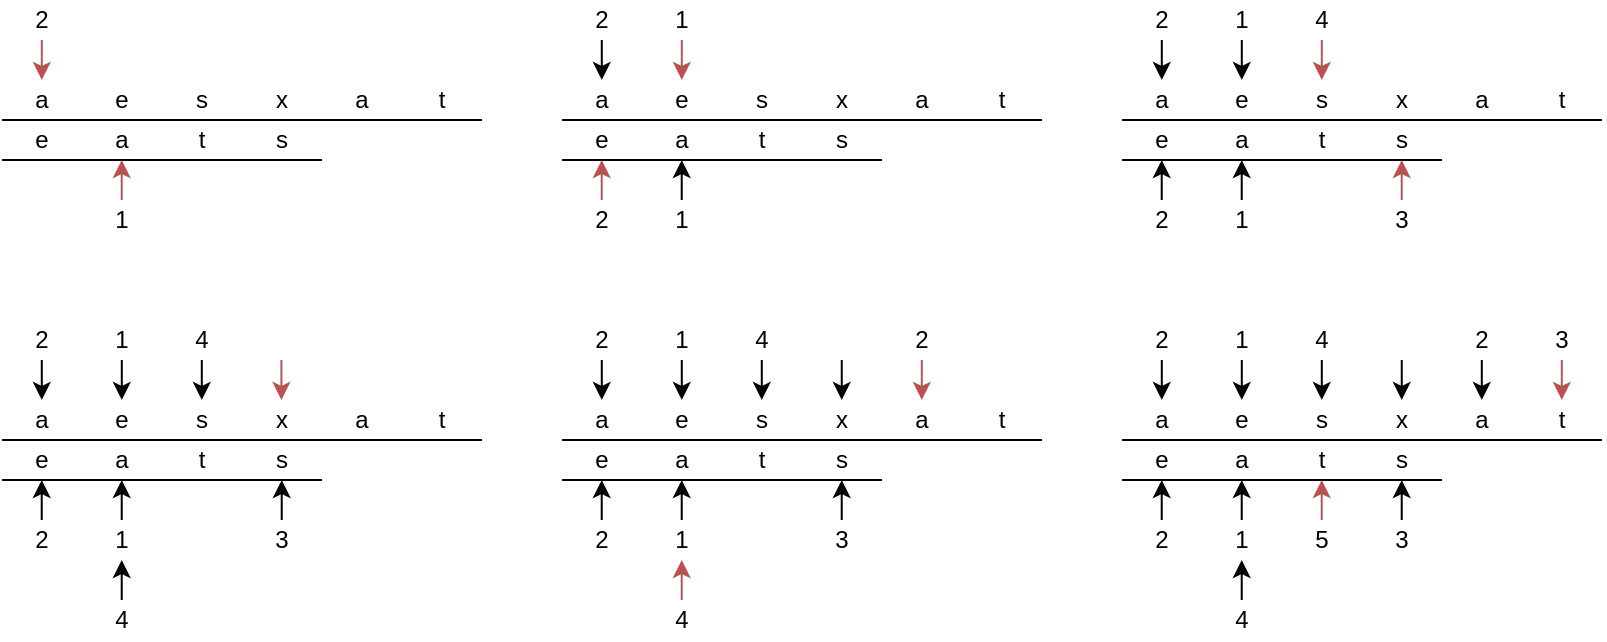 <mxfile version="14.6.13" type="device"><diagram id="9KQrfz8mg3CaBRz9ZuHS" name="第 1 页"><mxGraphModel dx="1125" dy="680" grid="1" gridSize="10" guides="1" tooltips="1" connect="1" arrows="1" fold="1" page="1" pageScale="1" pageWidth="850" pageHeight="1100" math="0" shadow="0"><root><mxCell id="0"/><mxCell id="1" parent="0"/><mxCell id="WBYMMeyZXKcZs9O4UQZ0-1" value="a" style="text;html=1;strokeColor=none;fillColor=none;align=center;verticalAlign=middle;whiteSpace=wrap;rounded=0;" parent="1" vertex="1"><mxGeometry x="40" y="60" width="40" height="20" as="geometry"/></mxCell><mxCell id="WBYMMeyZXKcZs9O4UQZ0-2" value="s" style="text;html=1;strokeColor=none;fillColor=none;align=center;verticalAlign=middle;whiteSpace=wrap;rounded=0;" parent="1" vertex="1"><mxGeometry x="120" y="60" width="40" height="20" as="geometry"/></mxCell><mxCell id="WBYMMeyZXKcZs9O4UQZ0-3" value="e" style="text;html=1;strokeColor=none;fillColor=none;align=center;verticalAlign=middle;whiteSpace=wrap;rounded=0;" parent="1" vertex="1"><mxGeometry x="80" y="60" width="40" height="20" as="geometry"/></mxCell><mxCell id="WBYMMeyZXKcZs9O4UQZ0-4" value="a" style="text;html=1;strokeColor=none;fillColor=none;align=center;verticalAlign=middle;whiteSpace=wrap;rounded=0;" parent="1" vertex="1"><mxGeometry x="200" y="60" width="40" height="20" as="geometry"/></mxCell><mxCell id="WBYMMeyZXKcZs9O4UQZ0-5" value="t" style="text;html=1;strokeColor=none;fillColor=none;align=center;verticalAlign=middle;whiteSpace=wrap;rounded=0;" parent="1" vertex="1"><mxGeometry x="240" y="60" width="40" height="20" as="geometry"/></mxCell><mxCell id="WBYMMeyZXKcZs9O4UQZ0-6" value="s" style="text;html=1;strokeColor=none;fillColor=none;align=center;verticalAlign=middle;whiteSpace=wrap;rounded=0;" parent="1" vertex="1"><mxGeometry x="160" y="80" width="40" height="20" as="geometry"/></mxCell><mxCell id="WBYMMeyZXKcZs9O4UQZ0-7" value="e" style="text;html=1;strokeColor=none;fillColor=none;align=center;verticalAlign=middle;whiteSpace=wrap;rounded=0;" parent="1" vertex="1"><mxGeometry x="40" y="80" width="40" height="20" as="geometry"/></mxCell><mxCell id="WBYMMeyZXKcZs9O4UQZ0-8" value="a" style="text;html=1;strokeColor=none;fillColor=none;align=center;verticalAlign=middle;whiteSpace=wrap;rounded=0;" parent="1" vertex="1"><mxGeometry x="80" y="80" width="40" height="20" as="geometry"/></mxCell><mxCell id="WBYMMeyZXKcZs9O4UQZ0-9" value="t" style="text;html=1;strokeColor=none;fillColor=none;align=center;verticalAlign=middle;whiteSpace=wrap;rounded=0;" parent="1" vertex="1"><mxGeometry x="120" y="80" width="40" height="20" as="geometry"/></mxCell><mxCell id="WBYMMeyZXKcZs9O4UQZ0-10" value="" style="endArrow=none;html=1;" parent="1" edge="1"><mxGeometry width="50" height="50" relative="1" as="geometry"><mxPoint x="40" y="80" as="sourcePoint"/><mxPoint x="280" y="80" as="targetPoint"/></mxGeometry></mxCell><mxCell id="WBYMMeyZXKcZs9O4UQZ0-11" value="" style="endArrow=none;html=1;" parent="1" edge="1"><mxGeometry width="50" height="50" relative="1" as="geometry"><mxPoint x="40" y="100" as="sourcePoint"/><mxPoint x="200" y="100" as="targetPoint"/></mxGeometry></mxCell><mxCell id="WBYMMeyZXKcZs9O4UQZ0-12" value="" style="endArrow=classic;html=1;fillColor=#f8cecc;strokeColor=#b85450;" parent="1" edge="1"><mxGeometry width="50" height="50" relative="1" as="geometry"><mxPoint x="59.9" y="40" as="sourcePoint"/><mxPoint x="59.9" y="60" as="targetPoint"/></mxGeometry></mxCell><mxCell id="WBYMMeyZXKcZs9O4UQZ0-14" value="" style="endArrow=classic;html=1;fillColor=#f8cecc;strokeColor=#b85450;" parent="1" edge="1"><mxGeometry width="50" height="50" relative="1" as="geometry"><mxPoint x="99.86" y="120" as="sourcePoint"/><mxPoint x="99.86" y="100" as="targetPoint"/></mxGeometry></mxCell><mxCell id="WBYMMeyZXKcZs9O4UQZ0-16" value="2" style="text;html=1;strokeColor=none;fillColor=none;align=center;verticalAlign=middle;whiteSpace=wrap;rounded=0;" parent="1" vertex="1"><mxGeometry x="40" y="20" width="40" height="20" as="geometry"/></mxCell><mxCell id="WBYMMeyZXKcZs9O4UQZ0-18" value="a" style="text;html=1;strokeColor=none;fillColor=none;align=center;verticalAlign=middle;whiteSpace=wrap;rounded=0;" parent="1" vertex="1"><mxGeometry x="600" y="60" width="40" height="20" as="geometry"/></mxCell><mxCell id="WBYMMeyZXKcZs9O4UQZ0-19" value="s" style="text;html=1;strokeColor=none;fillColor=none;align=center;verticalAlign=middle;whiteSpace=wrap;rounded=0;" parent="1" vertex="1"><mxGeometry x="680" y="60" width="40" height="20" as="geometry"/></mxCell><mxCell id="WBYMMeyZXKcZs9O4UQZ0-20" value="e" style="text;html=1;strokeColor=none;fillColor=none;align=center;verticalAlign=middle;whiteSpace=wrap;rounded=0;" parent="1" vertex="1"><mxGeometry x="640" y="60" width="40" height="20" as="geometry"/></mxCell><mxCell id="WBYMMeyZXKcZs9O4UQZ0-21" value="a" style="text;html=1;strokeColor=none;fillColor=none;align=center;verticalAlign=middle;whiteSpace=wrap;rounded=0;" parent="1" vertex="1"><mxGeometry x="760" y="60" width="40" height="20" as="geometry"/></mxCell><mxCell id="WBYMMeyZXKcZs9O4UQZ0-22" value="t" style="text;html=1;strokeColor=none;fillColor=none;align=center;verticalAlign=middle;whiteSpace=wrap;rounded=0;" parent="1" vertex="1"><mxGeometry x="800" y="60" width="40" height="20" as="geometry"/></mxCell><mxCell id="WBYMMeyZXKcZs9O4UQZ0-23" value="s" style="text;html=1;strokeColor=none;fillColor=none;align=center;verticalAlign=middle;whiteSpace=wrap;rounded=0;" parent="1" vertex="1"><mxGeometry x="720" y="80" width="40" height="20" as="geometry"/></mxCell><mxCell id="WBYMMeyZXKcZs9O4UQZ0-24" value="e" style="text;html=1;strokeColor=none;fillColor=none;align=center;verticalAlign=middle;whiteSpace=wrap;rounded=0;" parent="1" vertex="1"><mxGeometry x="600" y="80" width="40" height="20" as="geometry"/></mxCell><mxCell id="WBYMMeyZXKcZs9O4UQZ0-25" value="a" style="text;html=1;strokeColor=none;fillColor=none;align=center;verticalAlign=middle;whiteSpace=wrap;rounded=0;" parent="1" vertex="1"><mxGeometry x="640" y="80" width="40" height="20" as="geometry"/></mxCell><mxCell id="WBYMMeyZXKcZs9O4UQZ0-26" value="t" style="text;html=1;strokeColor=none;fillColor=none;align=center;verticalAlign=middle;whiteSpace=wrap;rounded=0;" parent="1" vertex="1"><mxGeometry x="680" y="80" width="40" height="20" as="geometry"/></mxCell><mxCell id="WBYMMeyZXKcZs9O4UQZ0-27" value="" style="endArrow=none;html=1;" parent="1" edge="1"><mxGeometry width="50" height="50" relative="1" as="geometry"><mxPoint x="600.0" y="80" as="sourcePoint"/><mxPoint x="840" y="80" as="targetPoint"/></mxGeometry></mxCell><mxCell id="WBYMMeyZXKcZs9O4UQZ0-28" value="" style="endArrow=none;html=1;" parent="1" edge="1"><mxGeometry width="50" height="50" relative="1" as="geometry"><mxPoint x="600.0" y="100" as="sourcePoint"/><mxPoint x="760" y="100" as="targetPoint"/></mxGeometry></mxCell><mxCell id="WBYMMeyZXKcZs9O4UQZ0-29" value="" style="endArrow=classic;html=1;fillColor=#f8cecc;" parent="1" edge="1"><mxGeometry width="50" height="50" relative="1" as="geometry"><mxPoint x="619.9" y="40" as="sourcePoint"/><mxPoint x="619.9" y="60" as="targetPoint"/></mxGeometry></mxCell><mxCell id="WBYMMeyZXKcZs9O4UQZ0-30" value="" style="endArrow=classic;html=1;fillColor=#f8cecc;" parent="1" edge="1"><mxGeometry width="50" height="50" relative="1" as="geometry"><mxPoint x="659.86" y="120" as="sourcePoint"/><mxPoint x="659.86" y="100" as="targetPoint"/></mxGeometry></mxCell><mxCell id="WBYMMeyZXKcZs9O4UQZ0-31" value="2" style="text;html=1;strokeColor=none;fillColor=none;align=center;verticalAlign=middle;whiteSpace=wrap;rounded=0;" parent="1" vertex="1"><mxGeometry x="600" y="20" width="40" height="20" as="geometry"/></mxCell><mxCell id="WBYMMeyZXKcZs9O4UQZ0-32" value="" style="endArrow=classic;html=1;fillColor=#f8cecc;strokeColor=#b85450;" parent="1" edge="1"><mxGeometry width="50" height="50" relative="1" as="geometry"><mxPoint x="699.9" y="40" as="sourcePoint"/><mxPoint x="699.9" y="60" as="targetPoint"/></mxGeometry></mxCell><mxCell id="WBYMMeyZXKcZs9O4UQZ0-33" value="4" style="text;html=1;strokeColor=none;fillColor=none;align=center;verticalAlign=middle;whiteSpace=wrap;rounded=0;" parent="1" vertex="1"><mxGeometry x="680" y="20" width="40" height="20" as="geometry"/></mxCell><mxCell id="WBYMMeyZXKcZs9O4UQZ0-34" value="1" style="text;html=1;strokeColor=none;fillColor=none;align=center;verticalAlign=middle;whiteSpace=wrap;rounded=0;" parent="1" vertex="1"><mxGeometry x="80" y="120" width="40" height="20" as="geometry"/></mxCell><mxCell id="WBYMMeyZXKcZs9O4UQZ0-35" value="1" style="text;html=1;strokeColor=none;fillColor=none;align=center;verticalAlign=middle;whiteSpace=wrap;rounded=0;" parent="1" vertex="1"><mxGeometry x="640" y="120" width="40" height="20" as="geometry"/></mxCell><mxCell id="WBYMMeyZXKcZs9O4UQZ0-36" value="" style="endArrow=classic;html=1;fillColor=#f8cecc;strokeColor=#b85450;" parent="1" edge="1"><mxGeometry width="50" height="50" relative="1" as="geometry"><mxPoint x="739.86" y="120" as="sourcePoint"/><mxPoint x="739.86" y="100" as="targetPoint"/></mxGeometry></mxCell><mxCell id="WBYMMeyZXKcZs9O4UQZ0-37" value="3" style="text;html=1;strokeColor=none;fillColor=none;align=center;verticalAlign=middle;whiteSpace=wrap;rounded=0;" parent="1" vertex="1"><mxGeometry x="720" y="120" width="40" height="20" as="geometry"/></mxCell><mxCell id="WBYMMeyZXKcZs9O4UQZ0-38" value="a" style="text;html=1;strokeColor=none;fillColor=none;align=center;verticalAlign=middle;whiteSpace=wrap;rounded=0;" parent="1" vertex="1"><mxGeometry x="320" y="60" width="40" height="20" as="geometry"/></mxCell><mxCell id="WBYMMeyZXKcZs9O4UQZ0-39" value="s" style="text;html=1;strokeColor=none;fillColor=none;align=center;verticalAlign=middle;whiteSpace=wrap;rounded=0;" parent="1" vertex="1"><mxGeometry x="400" y="60" width="40" height="20" as="geometry"/></mxCell><mxCell id="WBYMMeyZXKcZs9O4UQZ0-40" value="e" style="text;html=1;strokeColor=none;fillColor=none;align=center;verticalAlign=middle;whiteSpace=wrap;rounded=0;" parent="1" vertex="1"><mxGeometry x="360" y="60" width="40" height="20" as="geometry"/></mxCell><mxCell id="WBYMMeyZXKcZs9O4UQZ0-41" value="a" style="text;html=1;strokeColor=none;fillColor=none;align=center;verticalAlign=middle;whiteSpace=wrap;rounded=0;" parent="1" vertex="1"><mxGeometry x="480" y="60" width="40" height="20" as="geometry"/></mxCell><mxCell id="WBYMMeyZXKcZs9O4UQZ0-42" value="t" style="text;html=1;strokeColor=none;fillColor=none;align=center;verticalAlign=middle;whiteSpace=wrap;rounded=0;" parent="1" vertex="1"><mxGeometry x="520" y="60" width="40" height="20" as="geometry"/></mxCell><mxCell id="WBYMMeyZXKcZs9O4UQZ0-43" value="s" style="text;html=1;strokeColor=none;fillColor=none;align=center;verticalAlign=middle;whiteSpace=wrap;rounded=0;" parent="1" vertex="1"><mxGeometry x="440" y="80" width="40" height="20" as="geometry"/></mxCell><mxCell id="WBYMMeyZXKcZs9O4UQZ0-44" value="e" style="text;html=1;strokeColor=none;fillColor=none;align=center;verticalAlign=middle;whiteSpace=wrap;rounded=0;" parent="1" vertex="1"><mxGeometry x="320" y="80" width="40" height="20" as="geometry"/></mxCell><mxCell id="WBYMMeyZXKcZs9O4UQZ0-45" value="a" style="text;html=1;strokeColor=none;fillColor=none;align=center;verticalAlign=middle;whiteSpace=wrap;rounded=0;" parent="1" vertex="1"><mxGeometry x="360" y="80" width="40" height="20" as="geometry"/></mxCell><mxCell id="WBYMMeyZXKcZs9O4UQZ0-46" value="t" style="text;html=1;strokeColor=none;fillColor=none;align=center;verticalAlign=middle;whiteSpace=wrap;rounded=0;" parent="1" vertex="1"><mxGeometry x="400" y="80" width="40" height="20" as="geometry"/></mxCell><mxCell id="WBYMMeyZXKcZs9O4UQZ0-47" value="" style="endArrow=none;html=1;" parent="1" edge="1"><mxGeometry width="50" height="50" relative="1" as="geometry"><mxPoint x="320.0" y="80" as="sourcePoint"/><mxPoint x="560" y="80" as="targetPoint"/></mxGeometry></mxCell><mxCell id="WBYMMeyZXKcZs9O4UQZ0-48" value="" style="endArrow=none;html=1;" parent="1" edge="1"><mxGeometry width="50" height="50" relative="1" as="geometry"><mxPoint x="320.0" y="100" as="sourcePoint"/><mxPoint x="480" y="100" as="targetPoint"/></mxGeometry></mxCell><mxCell id="WBYMMeyZXKcZs9O4UQZ0-49" value="" style="endArrow=classic;html=1;fillColor=#f8cecc;" parent="1" edge="1"><mxGeometry width="50" height="50" relative="1" as="geometry"><mxPoint x="339.9" y="40" as="sourcePoint"/><mxPoint x="339.9" y="60" as="targetPoint"/></mxGeometry></mxCell><mxCell id="WBYMMeyZXKcZs9O4UQZ0-50" value="" style="endArrow=classic;html=1;fillColor=#f8cecc;" parent="1" edge="1"><mxGeometry width="50" height="50" relative="1" as="geometry"><mxPoint x="379.86" y="120" as="sourcePoint"/><mxPoint x="379.86" y="100" as="targetPoint"/></mxGeometry></mxCell><mxCell id="WBYMMeyZXKcZs9O4UQZ0-51" value="2" style="text;html=1;strokeColor=none;fillColor=none;align=center;verticalAlign=middle;whiteSpace=wrap;rounded=0;" parent="1" vertex="1"><mxGeometry x="320" y="20" width="40" height="20" as="geometry"/></mxCell><mxCell id="WBYMMeyZXKcZs9O4UQZ0-52" value="" style="endArrow=classic;html=1;fillColor=#f8cecc;" parent="1" edge="1"><mxGeometry width="50" height="50" relative="1" as="geometry"><mxPoint x="659.9" y="40" as="sourcePoint"/><mxPoint x="659.9" y="60" as="targetPoint"/></mxGeometry></mxCell><mxCell id="WBYMMeyZXKcZs9O4UQZ0-53" value="1" style="text;html=1;strokeColor=none;fillColor=none;align=center;verticalAlign=middle;whiteSpace=wrap;rounded=0;" parent="1" vertex="1"><mxGeometry x="640" y="20" width="40" height="20" as="geometry"/></mxCell><mxCell id="WBYMMeyZXKcZs9O4UQZ0-54" value="1" style="text;html=1;strokeColor=none;fillColor=none;align=center;verticalAlign=middle;whiteSpace=wrap;rounded=0;" parent="1" vertex="1"><mxGeometry x="360" y="120" width="40" height="20" as="geometry"/></mxCell><mxCell id="WBYMMeyZXKcZs9O4UQZ0-55" value="" style="endArrow=classic;html=1;fillColor=#f8cecc;" parent="1" edge="1"><mxGeometry width="50" height="50" relative="1" as="geometry"><mxPoint x="619.86" y="120" as="sourcePoint"/><mxPoint x="619.86" y="100" as="targetPoint"/></mxGeometry></mxCell><mxCell id="WBYMMeyZXKcZs9O4UQZ0-56" value="2" style="text;html=1;strokeColor=none;fillColor=none;align=center;verticalAlign=middle;whiteSpace=wrap;rounded=0;" parent="1" vertex="1"><mxGeometry x="600" y="120" width="40" height="20" as="geometry"/></mxCell><mxCell id="WBYMMeyZXKcZs9O4UQZ0-58" value="" style="endArrow=classic;html=1;fillColor=#f8cecc;strokeColor=#b85450;" parent="1" edge="1"><mxGeometry width="50" height="50" relative="1" as="geometry"><mxPoint x="379.9" y="40" as="sourcePoint"/><mxPoint x="379.9" y="60" as="targetPoint"/></mxGeometry></mxCell><mxCell id="WBYMMeyZXKcZs9O4UQZ0-59" value="1" style="text;html=1;strokeColor=none;fillColor=none;align=center;verticalAlign=middle;whiteSpace=wrap;rounded=0;" parent="1" vertex="1"><mxGeometry x="360" y="20" width="40" height="20" as="geometry"/></mxCell><mxCell id="WBYMMeyZXKcZs9O4UQZ0-60" value="" style="endArrow=classic;html=1;fillColor=#f8cecc;strokeColor=#b85450;" parent="1" edge="1"><mxGeometry width="50" height="50" relative="1" as="geometry"><mxPoint x="339.86" y="120" as="sourcePoint"/><mxPoint x="339.86" y="100" as="targetPoint"/></mxGeometry></mxCell><mxCell id="WBYMMeyZXKcZs9O4UQZ0-61" value="2" style="text;html=1;strokeColor=none;fillColor=none;align=center;verticalAlign=middle;whiteSpace=wrap;rounded=0;" parent="1" vertex="1"><mxGeometry x="320" y="120" width="40" height="20" as="geometry"/></mxCell><mxCell id="WBYMMeyZXKcZs9O4UQZ0-62" value="a" style="text;html=1;strokeColor=none;fillColor=none;align=center;verticalAlign=middle;whiteSpace=wrap;rounded=0;" parent="1" vertex="1"><mxGeometry x="320" y="220" width="40" height="20" as="geometry"/></mxCell><mxCell id="WBYMMeyZXKcZs9O4UQZ0-63" value="s" style="text;html=1;strokeColor=none;fillColor=none;align=center;verticalAlign=middle;whiteSpace=wrap;rounded=0;" parent="1" vertex="1"><mxGeometry x="400" y="220" width="40" height="20" as="geometry"/></mxCell><mxCell id="WBYMMeyZXKcZs9O4UQZ0-64" value="e" style="text;html=1;strokeColor=none;fillColor=none;align=center;verticalAlign=middle;whiteSpace=wrap;rounded=0;" parent="1" vertex="1"><mxGeometry x="360" y="220" width="40" height="20" as="geometry"/></mxCell><mxCell id="WBYMMeyZXKcZs9O4UQZ0-65" value="a" style="text;html=1;strokeColor=none;fillColor=none;align=center;verticalAlign=middle;whiteSpace=wrap;rounded=0;" parent="1" vertex="1"><mxGeometry x="480" y="220" width="40" height="20" as="geometry"/></mxCell><mxCell id="WBYMMeyZXKcZs9O4UQZ0-66" value="t" style="text;html=1;strokeColor=none;fillColor=none;align=center;verticalAlign=middle;whiteSpace=wrap;rounded=0;" parent="1" vertex="1"><mxGeometry x="520" y="220" width="40" height="20" as="geometry"/></mxCell><mxCell id="WBYMMeyZXKcZs9O4UQZ0-67" value="s" style="text;html=1;strokeColor=none;fillColor=none;align=center;verticalAlign=middle;whiteSpace=wrap;rounded=0;" parent="1" vertex="1"><mxGeometry x="440" y="240" width="40" height="20" as="geometry"/></mxCell><mxCell id="WBYMMeyZXKcZs9O4UQZ0-68" value="e" style="text;html=1;strokeColor=none;fillColor=none;align=center;verticalAlign=middle;whiteSpace=wrap;rounded=0;" parent="1" vertex="1"><mxGeometry x="320" y="240" width="40" height="20" as="geometry"/></mxCell><mxCell id="WBYMMeyZXKcZs9O4UQZ0-69" value="a" style="text;html=1;strokeColor=none;fillColor=none;align=center;verticalAlign=middle;whiteSpace=wrap;rounded=0;" parent="1" vertex="1"><mxGeometry x="360" y="240" width="40" height="20" as="geometry"/></mxCell><mxCell id="WBYMMeyZXKcZs9O4UQZ0-70" value="t" style="text;html=1;strokeColor=none;fillColor=none;align=center;verticalAlign=middle;whiteSpace=wrap;rounded=0;" parent="1" vertex="1"><mxGeometry x="400" y="240" width="40" height="20" as="geometry"/></mxCell><mxCell id="WBYMMeyZXKcZs9O4UQZ0-71" value="" style="endArrow=none;html=1;" parent="1" edge="1"><mxGeometry width="50" height="50" relative="1" as="geometry"><mxPoint x="320" y="240" as="sourcePoint"/><mxPoint x="560" y="240" as="targetPoint"/></mxGeometry></mxCell><mxCell id="WBYMMeyZXKcZs9O4UQZ0-72" value="" style="endArrow=none;html=1;" parent="1" edge="1"><mxGeometry width="50" height="50" relative="1" as="geometry"><mxPoint x="320" y="260" as="sourcePoint"/><mxPoint x="480" y="260" as="targetPoint"/></mxGeometry></mxCell><mxCell id="WBYMMeyZXKcZs9O4UQZ0-73" value="" style="endArrow=classic;html=1;fillColor=#f8cecc;" parent="1" edge="1"><mxGeometry width="50" height="50" relative="1" as="geometry"><mxPoint x="339.9" y="200" as="sourcePoint"/><mxPoint x="339.9" y="220" as="targetPoint"/></mxGeometry></mxCell><mxCell id="WBYMMeyZXKcZs9O4UQZ0-74" value="" style="endArrow=classic;html=1;fillColor=#f8cecc;" parent="1" edge="1"><mxGeometry width="50" height="50" relative="1" as="geometry"><mxPoint x="379.86" y="280" as="sourcePoint"/><mxPoint x="379.86" y="260" as="targetPoint"/></mxGeometry></mxCell><mxCell id="WBYMMeyZXKcZs9O4UQZ0-75" value="2" style="text;html=1;strokeColor=none;fillColor=none;align=center;verticalAlign=middle;whiteSpace=wrap;rounded=0;" parent="1" vertex="1"><mxGeometry x="320" y="180" width="40" height="20" as="geometry"/></mxCell><mxCell id="WBYMMeyZXKcZs9O4UQZ0-76" value="" style="endArrow=classic;html=1;fillColor=#f8cecc;" parent="1" edge="1"><mxGeometry width="50" height="50" relative="1" as="geometry"><mxPoint x="379.9" y="200" as="sourcePoint"/><mxPoint x="379.9" y="220" as="targetPoint"/></mxGeometry></mxCell><mxCell id="WBYMMeyZXKcZs9O4UQZ0-77" value="1" style="text;html=1;strokeColor=none;fillColor=none;align=center;verticalAlign=middle;whiteSpace=wrap;rounded=0;" parent="1" vertex="1"><mxGeometry x="360" y="180" width="40" height="20" as="geometry"/></mxCell><mxCell id="WBYMMeyZXKcZs9O4UQZ0-78" value="1" style="text;html=1;strokeColor=none;fillColor=none;align=center;verticalAlign=middle;whiteSpace=wrap;rounded=0;" parent="1" vertex="1"><mxGeometry x="360" y="280" width="40" height="20" as="geometry"/></mxCell><mxCell id="WBYMMeyZXKcZs9O4UQZ0-79" value="" style="endArrow=classic;html=1;fillColor=#f8cecc;" parent="1" edge="1"><mxGeometry width="50" height="50" relative="1" as="geometry"><mxPoint x="459.86" y="280" as="sourcePoint"/><mxPoint x="459.86" y="260" as="targetPoint"/></mxGeometry></mxCell><mxCell id="WBYMMeyZXKcZs9O4UQZ0-80" value="3" style="text;html=1;strokeColor=none;fillColor=none;align=center;verticalAlign=middle;whiteSpace=wrap;rounded=0;" parent="1" vertex="1"><mxGeometry x="440" y="280" width="40" height="20" as="geometry"/></mxCell><mxCell id="WBYMMeyZXKcZs9O4UQZ0-81" value="" style="endArrow=classic;html=1;fillColor=#f8cecc;" parent="1" edge="1"><mxGeometry width="50" height="50" relative="1" as="geometry"><mxPoint x="419.9" y="200" as="sourcePoint"/><mxPoint x="419.9" y="220" as="targetPoint"/></mxGeometry></mxCell><mxCell id="WBYMMeyZXKcZs9O4UQZ0-82" value="4" style="text;html=1;strokeColor=none;fillColor=none;align=center;verticalAlign=middle;whiteSpace=wrap;rounded=0;" parent="1" vertex="1"><mxGeometry x="400" y="180" width="40" height="20" as="geometry"/></mxCell><mxCell id="WBYMMeyZXKcZs9O4UQZ0-83" value="" style="endArrow=classic;html=1;fillColor=#f8cecc;" parent="1" edge="1"><mxGeometry width="50" height="50" relative="1" as="geometry"><mxPoint x="339.86" y="280" as="sourcePoint"/><mxPoint x="339.86" y="260" as="targetPoint"/></mxGeometry></mxCell><mxCell id="WBYMMeyZXKcZs9O4UQZ0-84" value="2" style="text;html=1;strokeColor=none;fillColor=none;align=center;verticalAlign=middle;whiteSpace=wrap;rounded=0;" parent="1" vertex="1"><mxGeometry x="320" y="280" width="40" height="20" as="geometry"/></mxCell><mxCell id="WBYMMeyZXKcZs9O4UQZ0-85" value="" style="endArrow=classic;html=1;fillColor=#f8cecc;strokeColor=#b85450;" parent="1" edge="1"><mxGeometry width="50" height="50" relative="1" as="geometry"><mxPoint x="499.9" y="200" as="sourcePoint"/><mxPoint x="499.9" y="220" as="targetPoint"/></mxGeometry></mxCell><mxCell id="WBYMMeyZXKcZs9O4UQZ0-86" value="2" style="text;html=1;strokeColor=none;fillColor=none;align=center;verticalAlign=middle;whiteSpace=wrap;rounded=0;" parent="1" vertex="1"><mxGeometry x="480" y="180" width="40" height="20" as="geometry"/></mxCell><mxCell id="WBYMMeyZXKcZs9O4UQZ0-87" value="" style="endArrow=classic;html=1;fillColor=#f8cecc;strokeColor=#b85450;" parent="1" edge="1"><mxGeometry width="50" height="50" relative="1" as="geometry"><mxPoint x="379.86" y="320" as="sourcePoint"/><mxPoint x="379.86" y="300" as="targetPoint"/></mxGeometry></mxCell><mxCell id="WBYMMeyZXKcZs9O4UQZ0-88" value="4" style="text;html=1;strokeColor=none;fillColor=none;align=center;verticalAlign=middle;whiteSpace=wrap;rounded=0;" parent="1" vertex="1"><mxGeometry x="360" y="320" width="40" height="20" as="geometry"/></mxCell><mxCell id="WBYMMeyZXKcZs9O4UQZ0-89" value="a" style="text;html=1;strokeColor=none;fillColor=none;align=center;verticalAlign=middle;whiteSpace=wrap;rounded=0;" parent="1" vertex="1"><mxGeometry x="600" y="220" width="40" height="20" as="geometry"/></mxCell><mxCell id="WBYMMeyZXKcZs9O4UQZ0-90" value="s" style="text;html=1;strokeColor=none;fillColor=none;align=center;verticalAlign=middle;whiteSpace=wrap;rounded=0;" parent="1" vertex="1"><mxGeometry x="680" y="220" width="40" height="20" as="geometry"/></mxCell><mxCell id="WBYMMeyZXKcZs9O4UQZ0-91" value="e" style="text;html=1;strokeColor=none;fillColor=none;align=center;verticalAlign=middle;whiteSpace=wrap;rounded=0;" parent="1" vertex="1"><mxGeometry x="640" y="220" width="40" height="20" as="geometry"/></mxCell><mxCell id="WBYMMeyZXKcZs9O4UQZ0-92" value="a" style="text;html=1;strokeColor=none;fillColor=none;align=center;verticalAlign=middle;whiteSpace=wrap;rounded=0;" parent="1" vertex="1"><mxGeometry x="760" y="220" width="40" height="20" as="geometry"/></mxCell><mxCell id="WBYMMeyZXKcZs9O4UQZ0-93" value="t" style="text;html=1;strokeColor=none;fillColor=none;align=center;verticalAlign=middle;whiteSpace=wrap;rounded=0;" parent="1" vertex="1"><mxGeometry x="800" y="220" width="40" height="20" as="geometry"/></mxCell><mxCell id="WBYMMeyZXKcZs9O4UQZ0-94" value="s" style="text;html=1;strokeColor=none;fillColor=none;align=center;verticalAlign=middle;whiteSpace=wrap;rounded=0;" parent="1" vertex="1"><mxGeometry x="720" y="240" width="40" height="20" as="geometry"/></mxCell><mxCell id="WBYMMeyZXKcZs9O4UQZ0-95" value="e" style="text;html=1;strokeColor=none;fillColor=none;align=center;verticalAlign=middle;whiteSpace=wrap;rounded=0;" parent="1" vertex="1"><mxGeometry x="600" y="240" width="40" height="20" as="geometry"/></mxCell><mxCell id="WBYMMeyZXKcZs9O4UQZ0-96" value="a" style="text;html=1;strokeColor=none;fillColor=none;align=center;verticalAlign=middle;whiteSpace=wrap;rounded=0;" parent="1" vertex="1"><mxGeometry x="640" y="240" width="40" height="20" as="geometry"/></mxCell><mxCell id="WBYMMeyZXKcZs9O4UQZ0-97" value="t" style="text;html=1;strokeColor=none;fillColor=none;align=center;verticalAlign=middle;whiteSpace=wrap;rounded=0;" parent="1" vertex="1"><mxGeometry x="680" y="240" width="40" height="20" as="geometry"/></mxCell><mxCell id="WBYMMeyZXKcZs9O4UQZ0-98" value="" style="endArrow=none;html=1;" parent="1" edge="1"><mxGeometry width="50" height="50" relative="1" as="geometry"><mxPoint x="600" y="240" as="sourcePoint"/><mxPoint x="840" y="240" as="targetPoint"/></mxGeometry></mxCell><mxCell id="WBYMMeyZXKcZs9O4UQZ0-99" value="" style="endArrow=none;html=1;" parent="1" edge="1"><mxGeometry width="50" height="50" relative="1" as="geometry"><mxPoint x="600" y="260" as="sourcePoint"/><mxPoint x="760" y="260" as="targetPoint"/></mxGeometry></mxCell><mxCell id="WBYMMeyZXKcZs9O4UQZ0-100" value="" style="endArrow=classic;html=1;fillColor=#f8cecc;" parent="1" edge="1"><mxGeometry width="50" height="50" relative="1" as="geometry"><mxPoint x="619.9" y="200" as="sourcePoint"/><mxPoint x="619.9" y="220" as="targetPoint"/></mxGeometry></mxCell><mxCell id="WBYMMeyZXKcZs9O4UQZ0-101" value="" style="endArrow=classic;html=1;fillColor=#f8cecc;" parent="1" edge="1"><mxGeometry width="50" height="50" relative="1" as="geometry"><mxPoint x="659.86" y="280" as="sourcePoint"/><mxPoint x="659.86" y="260" as="targetPoint"/></mxGeometry></mxCell><mxCell id="WBYMMeyZXKcZs9O4UQZ0-102" value="2" style="text;html=1;strokeColor=none;fillColor=none;align=center;verticalAlign=middle;whiteSpace=wrap;rounded=0;" parent="1" vertex="1"><mxGeometry x="600" y="180" width="40" height="20" as="geometry"/></mxCell><mxCell id="WBYMMeyZXKcZs9O4UQZ0-103" value="" style="endArrow=classic;html=1;fillColor=#f8cecc;" parent="1" edge="1"><mxGeometry width="50" height="50" relative="1" as="geometry"><mxPoint x="659.9" y="200" as="sourcePoint"/><mxPoint x="659.9" y="220" as="targetPoint"/></mxGeometry></mxCell><mxCell id="WBYMMeyZXKcZs9O4UQZ0-104" value="1" style="text;html=1;strokeColor=none;fillColor=none;align=center;verticalAlign=middle;whiteSpace=wrap;rounded=0;" parent="1" vertex="1"><mxGeometry x="640" y="180" width="40" height="20" as="geometry"/></mxCell><mxCell id="WBYMMeyZXKcZs9O4UQZ0-105" value="1" style="text;html=1;strokeColor=none;fillColor=none;align=center;verticalAlign=middle;whiteSpace=wrap;rounded=0;" parent="1" vertex="1"><mxGeometry x="640" y="280" width="40" height="20" as="geometry"/></mxCell><mxCell id="WBYMMeyZXKcZs9O4UQZ0-106" value="" style="endArrow=classic;html=1;fillColor=#f8cecc;" parent="1" edge="1"><mxGeometry width="50" height="50" relative="1" as="geometry"><mxPoint x="739.86" y="280" as="sourcePoint"/><mxPoint x="739.86" y="260" as="targetPoint"/></mxGeometry></mxCell><mxCell id="WBYMMeyZXKcZs9O4UQZ0-107" value="3" style="text;html=1;strokeColor=none;fillColor=none;align=center;verticalAlign=middle;whiteSpace=wrap;rounded=0;" parent="1" vertex="1"><mxGeometry x="720" y="280" width="40" height="20" as="geometry"/></mxCell><mxCell id="WBYMMeyZXKcZs9O4UQZ0-108" value="" style="endArrow=classic;html=1;fillColor=#f8cecc;" parent="1" edge="1"><mxGeometry width="50" height="50" relative="1" as="geometry"><mxPoint x="699.9" y="200" as="sourcePoint"/><mxPoint x="699.9" y="220" as="targetPoint"/></mxGeometry></mxCell><mxCell id="WBYMMeyZXKcZs9O4UQZ0-109" value="4" style="text;html=1;strokeColor=none;fillColor=none;align=center;verticalAlign=middle;whiteSpace=wrap;rounded=0;" parent="1" vertex="1"><mxGeometry x="680" y="180" width="40" height="20" as="geometry"/></mxCell><mxCell id="WBYMMeyZXKcZs9O4UQZ0-110" value="" style="endArrow=classic;html=1;fillColor=#f8cecc;" parent="1" edge="1"><mxGeometry width="50" height="50" relative="1" as="geometry"><mxPoint x="619.86" y="280" as="sourcePoint"/><mxPoint x="619.86" y="260" as="targetPoint"/></mxGeometry></mxCell><mxCell id="WBYMMeyZXKcZs9O4UQZ0-111" value="2" style="text;html=1;strokeColor=none;fillColor=none;align=center;verticalAlign=middle;whiteSpace=wrap;rounded=0;" parent="1" vertex="1"><mxGeometry x="600" y="280" width="40" height="20" as="geometry"/></mxCell><mxCell id="WBYMMeyZXKcZs9O4UQZ0-112" value="" style="endArrow=classic;html=1;fillColor=#f8cecc;" parent="1" edge="1"><mxGeometry width="50" height="50" relative="1" as="geometry"><mxPoint x="779.9" y="200" as="sourcePoint"/><mxPoint x="779.9" y="220" as="targetPoint"/></mxGeometry></mxCell><mxCell id="WBYMMeyZXKcZs9O4UQZ0-113" value="2" style="text;html=1;strokeColor=none;fillColor=none;align=center;verticalAlign=middle;whiteSpace=wrap;rounded=0;" parent="1" vertex="1"><mxGeometry x="760" y="180" width="40" height="20" as="geometry"/></mxCell><mxCell id="WBYMMeyZXKcZs9O4UQZ0-114" value="" style="endArrow=classic;html=1;fillColor=#f8cecc;" parent="1" edge="1"><mxGeometry width="50" height="50" relative="1" as="geometry"><mxPoint x="659.86" y="320" as="sourcePoint"/><mxPoint x="659.86" y="300" as="targetPoint"/></mxGeometry></mxCell><mxCell id="WBYMMeyZXKcZs9O4UQZ0-115" value="4" style="text;html=1;strokeColor=none;fillColor=none;align=center;verticalAlign=middle;whiteSpace=wrap;rounded=0;" parent="1" vertex="1"><mxGeometry x="640" y="320" width="40" height="20" as="geometry"/></mxCell><mxCell id="WBYMMeyZXKcZs9O4UQZ0-116" value="" style="endArrow=classic;html=1;fillColor=#f8cecc;strokeColor=#b85450;" parent="1" edge="1"><mxGeometry width="50" height="50" relative="1" as="geometry"><mxPoint x="819.9" y="200" as="sourcePoint"/><mxPoint x="819.9" y="220" as="targetPoint"/></mxGeometry></mxCell><mxCell id="WBYMMeyZXKcZs9O4UQZ0-117" value="3" style="text;html=1;strokeColor=none;fillColor=none;align=center;verticalAlign=middle;whiteSpace=wrap;rounded=0;" parent="1" vertex="1"><mxGeometry x="800" y="180" width="40" height="20" as="geometry"/></mxCell><mxCell id="WBYMMeyZXKcZs9O4UQZ0-118" value="" style="endArrow=classic;html=1;fillColor=#f8cecc;strokeColor=#b85450;" parent="1" edge="1"><mxGeometry width="50" height="50" relative="1" as="geometry"><mxPoint x="699.86" y="280" as="sourcePoint"/><mxPoint x="699.86" y="260" as="targetPoint"/></mxGeometry></mxCell><mxCell id="WBYMMeyZXKcZs9O4UQZ0-119" value="5" style="text;html=1;strokeColor=none;fillColor=none;align=center;verticalAlign=middle;whiteSpace=wrap;rounded=0;" parent="1" vertex="1"><mxGeometry x="680" y="280" width="40" height="20" as="geometry"/></mxCell><mxCell id="WBYMMeyZXKcZs9O4UQZ0-120" value="x" style="text;html=1;strokeColor=none;fillColor=none;align=center;verticalAlign=middle;whiteSpace=wrap;rounded=0;" parent="1" vertex="1"><mxGeometry x="160" y="60" width="40" height="20" as="geometry"/></mxCell><mxCell id="WBYMMeyZXKcZs9O4UQZ0-121" value="x" style="text;html=1;strokeColor=none;fillColor=none;align=center;verticalAlign=middle;whiteSpace=wrap;rounded=0;" parent="1" vertex="1"><mxGeometry x="720" y="60" width="40" height="20" as="geometry"/></mxCell><mxCell id="WBYMMeyZXKcZs9O4UQZ0-122" value="x" style="text;html=1;strokeColor=none;fillColor=none;align=center;verticalAlign=middle;whiteSpace=wrap;rounded=0;" parent="1" vertex="1"><mxGeometry x="440" y="60" width="40" height="20" as="geometry"/></mxCell><mxCell id="WBYMMeyZXKcZs9O4UQZ0-123" value="x" style="text;html=1;strokeColor=none;fillColor=none;align=center;verticalAlign=middle;whiteSpace=wrap;rounded=0;" parent="1" vertex="1"><mxGeometry x="440" y="220" width="40" height="20" as="geometry"/></mxCell><mxCell id="WBYMMeyZXKcZs9O4UQZ0-124" value="x" style="text;html=1;strokeColor=none;fillColor=none;align=center;verticalAlign=middle;whiteSpace=wrap;rounded=0;" parent="1" vertex="1"><mxGeometry x="720" y="220" width="40" height="20" as="geometry"/></mxCell><mxCell id="WBYMMeyZXKcZs9O4UQZ0-125" value="a" style="text;html=1;strokeColor=none;fillColor=none;align=center;verticalAlign=middle;whiteSpace=wrap;rounded=0;" parent="1" vertex="1"><mxGeometry x="40" y="220" width="40" height="20" as="geometry"/></mxCell><mxCell id="WBYMMeyZXKcZs9O4UQZ0-126" value="s" style="text;html=1;strokeColor=none;fillColor=none;align=center;verticalAlign=middle;whiteSpace=wrap;rounded=0;" parent="1" vertex="1"><mxGeometry x="120" y="220" width="40" height="20" as="geometry"/></mxCell><mxCell id="WBYMMeyZXKcZs9O4UQZ0-127" value="e" style="text;html=1;strokeColor=none;fillColor=none;align=center;verticalAlign=middle;whiteSpace=wrap;rounded=0;" parent="1" vertex="1"><mxGeometry x="80" y="220" width="40" height="20" as="geometry"/></mxCell><mxCell id="WBYMMeyZXKcZs9O4UQZ0-128" value="a" style="text;html=1;strokeColor=none;fillColor=none;align=center;verticalAlign=middle;whiteSpace=wrap;rounded=0;" parent="1" vertex="1"><mxGeometry x="200" y="220" width="40" height="20" as="geometry"/></mxCell><mxCell id="WBYMMeyZXKcZs9O4UQZ0-129" value="t" style="text;html=1;strokeColor=none;fillColor=none;align=center;verticalAlign=middle;whiteSpace=wrap;rounded=0;" parent="1" vertex="1"><mxGeometry x="240" y="220" width="40" height="20" as="geometry"/></mxCell><mxCell id="WBYMMeyZXKcZs9O4UQZ0-130" value="s" style="text;html=1;strokeColor=none;fillColor=none;align=center;verticalAlign=middle;whiteSpace=wrap;rounded=0;" parent="1" vertex="1"><mxGeometry x="160" y="240" width="40" height="20" as="geometry"/></mxCell><mxCell id="WBYMMeyZXKcZs9O4UQZ0-131" value="e" style="text;html=1;strokeColor=none;fillColor=none;align=center;verticalAlign=middle;whiteSpace=wrap;rounded=0;" parent="1" vertex="1"><mxGeometry x="40" y="240" width="40" height="20" as="geometry"/></mxCell><mxCell id="WBYMMeyZXKcZs9O4UQZ0-132" value="a" style="text;html=1;strokeColor=none;fillColor=none;align=center;verticalAlign=middle;whiteSpace=wrap;rounded=0;" parent="1" vertex="1"><mxGeometry x="80" y="240" width="40" height="20" as="geometry"/></mxCell><mxCell id="WBYMMeyZXKcZs9O4UQZ0-133" value="t" style="text;html=1;strokeColor=none;fillColor=none;align=center;verticalAlign=middle;whiteSpace=wrap;rounded=0;" parent="1" vertex="1"><mxGeometry x="120" y="240" width="40" height="20" as="geometry"/></mxCell><mxCell id="WBYMMeyZXKcZs9O4UQZ0-134" value="" style="endArrow=none;html=1;" parent="1" edge="1"><mxGeometry width="50" height="50" relative="1" as="geometry"><mxPoint x="40" y="240" as="sourcePoint"/><mxPoint x="280" y="240" as="targetPoint"/></mxGeometry></mxCell><mxCell id="WBYMMeyZXKcZs9O4UQZ0-135" value="" style="endArrow=none;html=1;" parent="1" edge="1"><mxGeometry width="50" height="50" relative="1" as="geometry"><mxPoint x="40" y="260" as="sourcePoint"/><mxPoint x="200" y="260" as="targetPoint"/></mxGeometry></mxCell><mxCell id="WBYMMeyZXKcZs9O4UQZ0-136" value="" style="endArrow=classic;html=1;fillColor=#f8cecc;" parent="1" edge="1"><mxGeometry width="50" height="50" relative="1" as="geometry"><mxPoint x="59.9" y="200" as="sourcePoint"/><mxPoint x="59.9" y="220" as="targetPoint"/></mxGeometry></mxCell><mxCell id="WBYMMeyZXKcZs9O4UQZ0-137" value="" style="endArrow=classic;html=1;fillColor=#f8cecc;" parent="1" edge="1"><mxGeometry width="50" height="50" relative="1" as="geometry"><mxPoint x="99.86" y="280" as="sourcePoint"/><mxPoint x="99.86" y="260" as="targetPoint"/></mxGeometry></mxCell><mxCell id="WBYMMeyZXKcZs9O4UQZ0-138" value="2" style="text;html=1;strokeColor=none;fillColor=none;align=center;verticalAlign=middle;whiteSpace=wrap;rounded=0;" parent="1" vertex="1"><mxGeometry x="40" y="180" width="40" height="20" as="geometry"/></mxCell><mxCell id="WBYMMeyZXKcZs9O4UQZ0-139" value="" style="endArrow=classic;html=1;fillColor=#f8cecc;" parent="1" edge="1"><mxGeometry width="50" height="50" relative="1" as="geometry"><mxPoint x="99.9" y="200" as="sourcePoint"/><mxPoint x="99.9" y="220" as="targetPoint"/></mxGeometry></mxCell><mxCell id="WBYMMeyZXKcZs9O4UQZ0-140" value="1" style="text;html=1;strokeColor=none;fillColor=none;align=center;verticalAlign=middle;whiteSpace=wrap;rounded=0;" parent="1" vertex="1"><mxGeometry x="80" y="180" width="40" height="20" as="geometry"/></mxCell><mxCell id="WBYMMeyZXKcZs9O4UQZ0-141" value="1" style="text;html=1;strokeColor=none;fillColor=none;align=center;verticalAlign=middle;whiteSpace=wrap;rounded=0;" parent="1" vertex="1"><mxGeometry x="80" y="280" width="40" height="20" as="geometry"/></mxCell><mxCell id="WBYMMeyZXKcZs9O4UQZ0-142" value="" style="endArrow=classic;html=1;fillColor=#f8cecc;" parent="1" edge="1"><mxGeometry width="50" height="50" relative="1" as="geometry"><mxPoint x="179.86" y="280" as="sourcePoint"/><mxPoint x="179.86" y="260" as="targetPoint"/></mxGeometry></mxCell><mxCell id="WBYMMeyZXKcZs9O4UQZ0-143" value="3" style="text;html=1;strokeColor=none;fillColor=none;align=center;verticalAlign=middle;whiteSpace=wrap;rounded=0;" parent="1" vertex="1"><mxGeometry x="160" y="280" width="40" height="20" as="geometry"/></mxCell><mxCell id="WBYMMeyZXKcZs9O4UQZ0-144" value="" style="endArrow=classic;html=1;fillColor=#f8cecc;" parent="1" edge="1"><mxGeometry width="50" height="50" relative="1" as="geometry"><mxPoint x="139.9" y="200" as="sourcePoint"/><mxPoint x="139.9" y="220" as="targetPoint"/></mxGeometry></mxCell><mxCell id="WBYMMeyZXKcZs9O4UQZ0-145" value="4" style="text;html=1;strokeColor=none;fillColor=none;align=center;verticalAlign=middle;whiteSpace=wrap;rounded=0;" parent="1" vertex="1"><mxGeometry x="120" y="180" width="40" height="20" as="geometry"/></mxCell><mxCell id="WBYMMeyZXKcZs9O4UQZ0-146" value="" style="endArrow=classic;html=1;fillColor=#f8cecc;" parent="1" edge="1"><mxGeometry width="50" height="50" relative="1" as="geometry"><mxPoint x="59.86" y="280" as="sourcePoint"/><mxPoint x="59.86" y="260" as="targetPoint"/></mxGeometry></mxCell><mxCell id="WBYMMeyZXKcZs9O4UQZ0-147" value="2" style="text;html=1;strokeColor=none;fillColor=none;align=center;verticalAlign=middle;whiteSpace=wrap;rounded=0;" parent="1" vertex="1"><mxGeometry x="40" y="280" width="40" height="20" as="geometry"/></mxCell><mxCell id="WBYMMeyZXKcZs9O4UQZ0-148" value="" style="endArrow=classic;html=1;fillColor=#f8cecc;strokeColor=#b85450;" parent="1" edge="1"><mxGeometry width="50" height="50" relative="1" as="geometry"><mxPoint x="179.71" y="200" as="sourcePoint"/><mxPoint x="179.71" y="220" as="targetPoint"/></mxGeometry></mxCell><mxCell id="WBYMMeyZXKcZs9O4UQZ0-150" value="" style="endArrow=classic;html=1;fillColor=#f8cecc;" parent="1" edge="1"><mxGeometry width="50" height="50" relative="1" as="geometry"><mxPoint x="99.86" y="320" as="sourcePoint"/><mxPoint x="99.86" y="300" as="targetPoint"/></mxGeometry></mxCell><mxCell id="WBYMMeyZXKcZs9O4UQZ0-151" value="4" style="text;html=1;strokeColor=none;fillColor=none;align=center;verticalAlign=middle;whiteSpace=wrap;rounded=0;" parent="1" vertex="1"><mxGeometry x="80" y="320" width="40" height="20" as="geometry"/></mxCell><mxCell id="WBYMMeyZXKcZs9O4UQZ0-152" value="x" style="text;html=1;strokeColor=none;fillColor=none;align=center;verticalAlign=middle;whiteSpace=wrap;rounded=0;" parent="1" vertex="1"><mxGeometry x="160" y="220" width="40" height="20" as="geometry"/></mxCell><mxCell id="WBYMMeyZXKcZs9O4UQZ0-154" value="" style="endArrow=classic;html=1;fillColor=#f8cecc;" parent="1" edge="1"><mxGeometry width="50" height="50" relative="1" as="geometry"><mxPoint x="459.88" y="200" as="sourcePoint"/><mxPoint x="459.88" y="220" as="targetPoint"/></mxGeometry></mxCell><mxCell id="WBYMMeyZXKcZs9O4UQZ0-155" value="" style="endArrow=classic;html=1;fillColor=#f8cecc;" parent="1" edge="1"><mxGeometry width="50" height="50" relative="1" as="geometry"><mxPoint x="739.88" y="200" as="sourcePoint"/><mxPoint x="739.88" y="220" as="targetPoint"/></mxGeometry></mxCell></root></mxGraphModel></diagram></mxfile>